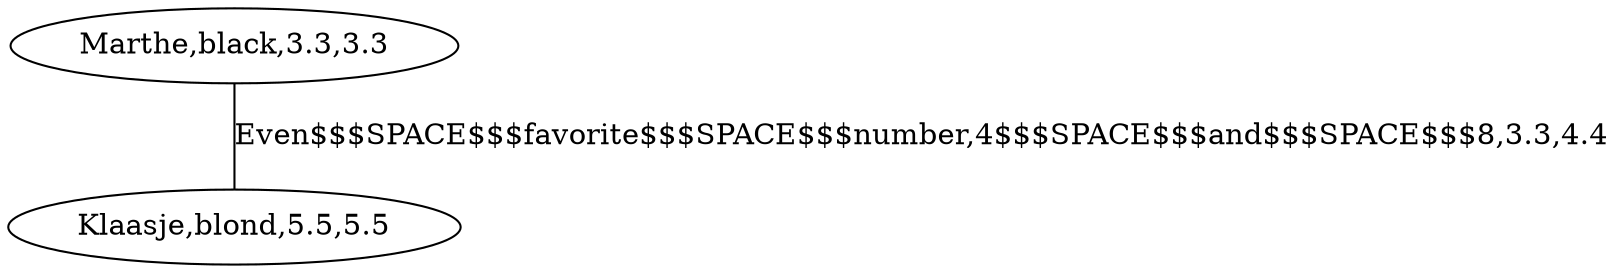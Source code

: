 graph G {
0[label="Klaasje,blond,5.5,5.5"];
1[label="Marthe,black,3.3,3.3"];
1--0 [label="Even$$$SPACE$$$favorite$$$SPACE$$$number,4$$$SPACE$$$and$$$SPACE$$$8,3.3,4.4"];
}
